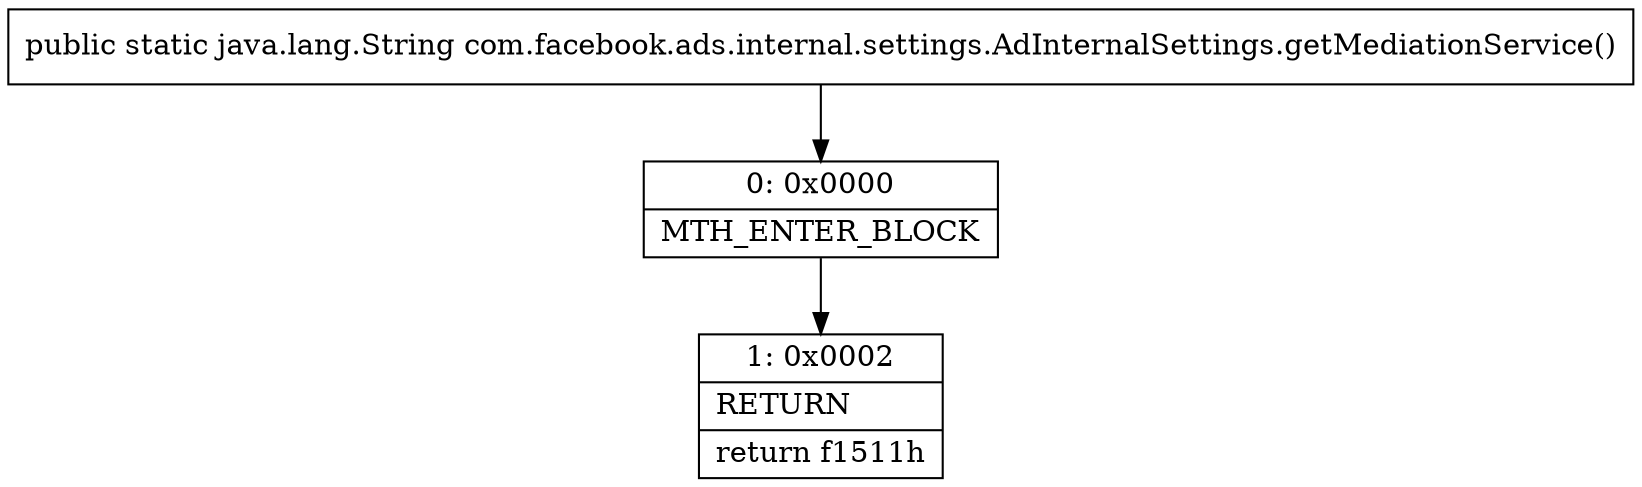 digraph "CFG forcom.facebook.ads.internal.settings.AdInternalSettings.getMediationService()Ljava\/lang\/String;" {
Node_0 [shape=record,label="{0\:\ 0x0000|MTH_ENTER_BLOCK\l}"];
Node_1 [shape=record,label="{1\:\ 0x0002|RETURN\l|return f1511h\l}"];
MethodNode[shape=record,label="{public static java.lang.String com.facebook.ads.internal.settings.AdInternalSettings.getMediationService() }"];
MethodNode -> Node_0;
Node_0 -> Node_1;
}


